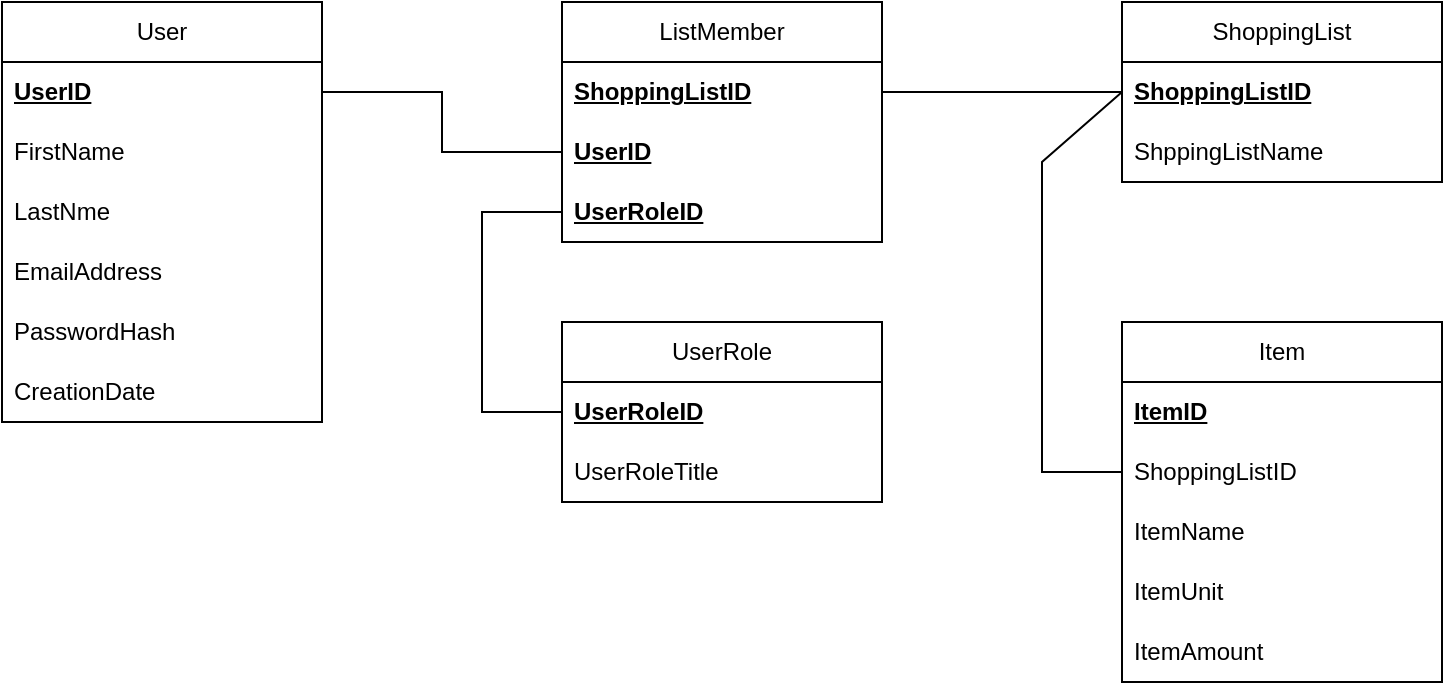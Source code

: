 <mxfile version="24.2.5" type="device">
  <diagram name="Page-1" id="J0bEhciqvL64fuBxPmMX">
    <mxGraphModel dx="792" dy="1188" grid="1" gridSize="10" guides="1" tooltips="1" connect="1" arrows="1" fold="1" page="1" pageScale="1" pageWidth="850" pageHeight="500" math="0" shadow="0">
      <root>
        <mxCell id="0" />
        <mxCell id="1" parent="0" />
        <mxCell id="8pGdv3NfBnPHXApdJinW-1" value="User" style="swimlane;fontStyle=0;childLayout=stackLayout;horizontal=1;startSize=30;horizontalStack=0;resizeParent=1;resizeParentMax=0;resizeLast=0;collapsible=1;marginBottom=0;whiteSpace=wrap;html=1;" parent="1" vertex="1">
          <mxGeometry x="65" y="80" width="160" height="210" as="geometry" />
        </mxCell>
        <mxCell id="8pGdv3NfBnPHXApdJinW-2" value="UserID" style="text;strokeColor=none;fillColor=none;align=left;verticalAlign=middle;spacingLeft=4;spacingRight=4;overflow=hidden;points=[[0,0.5],[1,0.5]];portConstraint=eastwest;rotatable=0;whiteSpace=wrap;html=1;fontStyle=5" parent="8pGdv3NfBnPHXApdJinW-1" vertex="1">
          <mxGeometry y="30" width="160" height="30" as="geometry" />
        </mxCell>
        <mxCell id="8pGdv3NfBnPHXApdJinW-3" value="FirstName" style="text;strokeColor=none;fillColor=none;align=left;verticalAlign=middle;spacingLeft=4;spacingRight=4;overflow=hidden;points=[[0,0.5],[1,0.5]];portConstraint=eastwest;rotatable=0;whiteSpace=wrap;html=1;" parent="8pGdv3NfBnPHXApdJinW-1" vertex="1">
          <mxGeometry y="60" width="160" height="30" as="geometry" />
        </mxCell>
        <mxCell id="8pGdv3NfBnPHXApdJinW-4" value="LastNme" style="text;strokeColor=none;fillColor=none;align=left;verticalAlign=middle;spacingLeft=4;spacingRight=4;overflow=hidden;points=[[0,0.5],[1,0.5]];portConstraint=eastwest;rotatable=0;whiteSpace=wrap;html=1;" parent="8pGdv3NfBnPHXApdJinW-1" vertex="1">
          <mxGeometry y="90" width="160" height="30" as="geometry" />
        </mxCell>
        <mxCell id="8pGdv3NfBnPHXApdJinW-21" value="EmailAddress" style="text;strokeColor=none;fillColor=none;align=left;verticalAlign=middle;spacingLeft=4;spacingRight=4;overflow=hidden;points=[[0,0.5],[1,0.5]];portConstraint=eastwest;rotatable=0;whiteSpace=wrap;html=1;" parent="8pGdv3NfBnPHXApdJinW-1" vertex="1">
          <mxGeometry y="120" width="160" height="30" as="geometry" />
        </mxCell>
        <mxCell id="ArAgSnawPKtwEfLST0li-1" value="PasswordHash" style="text;strokeColor=none;fillColor=none;align=left;verticalAlign=middle;spacingLeft=4;spacingRight=4;overflow=hidden;points=[[0,0.5],[1,0.5]];portConstraint=eastwest;rotatable=0;whiteSpace=wrap;html=1;" parent="8pGdv3NfBnPHXApdJinW-1" vertex="1">
          <mxGeometry y="150" width="160" height="30" as="geometry" />
        </mxCell>
        <mxCell id="8pGdv3NfBnPHXApdJinW-22" value="CreationDate" style="text;strokeColor=none;fillColor=none;align=left;verticalAlign=middle;spacingLeft=4;spacingRight=4;overflow=hidden;points=[[0,0.5],[1,0.5]];portConstraint=eastwest;rotatable=0;whiteSpace=wrap;html=1;" parent="8pGdv3NfBnPHXApdJinW-1" vertex="1">
          <mxGeometry y="180" width="160" height="30" as="geometry" />
        </mxCell>
        <mxCell id="8pGdv3NfBnPHXApdJinW-5" value="ShoppingList" style="swimlane;fontStyle=0;childLayout=stackLayout;horizontal=1;startSize=30;horizontalStack=0;resizeParent=1;resizeParentMax=0;resizeLast=0;collapsible=1;marginBottom=0;whiteSpace=wrap;html=1;" parent="1" vertex="1">
          <mxGeometry x="625" y="80" width="160" height="90" as="geometry" />
        </mxCell>
        <mxCell id="8pGdv3NfBnPHXApdJinW-6" value="ShoppingListID" style="text;strokeColor=none;fillColor=none;align=left;verticalAlign=middle;spacingLeft=4;spacingRight=4;overflow=hidden;points=[[0,0.5],[1,0.5]];portConstraint=eastwest;rotatable=0;whiteSpace=wrap;html=1;fontStyle=5" parent="8pGdv3NfBnPHXApdJinW-5" vertex="1">
          <mxGeometry y="30" width="160" height="30" as="geometry" />
        </mxCell>
        <mxCell id="8pGdv3NfBnPHXApdJinW-7" value="ShppingListName" style="text;strokeColor=none;fillColor=none;align=left;verticalAlign=middle;spacingLeft=4;spacingRight=4;overflow=hidden;points=[[0,0.5],[1,0.5]];portConstraint=eastwest;rotatable=0;whiteSpace=wrap;html=1;" parent="8pGdv3NfBnPHXApdJinW-5" vertex="1">
          <mxGeometry y="60" width="160" height="30" as="geometry" />
        </mxCell>
        <mxCell id="8pGdv3NfBnPHXApdJinW-9" value="UserRole" style="swimlane;fontStyle=0;childLayout=stackLayout;horizontal=1;startSize=30;horizontalStack=0;resizeParent=1;resizeParentMax=0;resizeLast=0;collapsible=1;marginBottom=0;whiteSpace=wrap;html=1;" parent="1" vertex="1">
          <mxGeometry x="345" y="240" width="160" height="90" as="geometry" />
        </mxCell>
        <mxCell id="8pGdv3NfBnPHXApdJinW-10" value="UserRoleID" style="text;strokeColor=none;fillColor=none;align=left;verticalAlign=middle;spacingLeft=4;spacingRight=4;overflow=hidden;points=[[0,0.5],[1,0.5]];portConstraint=eastwest;rotatable=0;whiteSpace=wrap;html=1;fontStyle=5" parent="8pGdv3NfBnPHXApdJinW-9" vertex="1">
          <mxGeometry y="30" width="160" height="30" as="geometry" />
        </mxCell>
        <mxCell id="8pGdv3NfBnPHXApdJinW-11" value="UserRoleTitle" style="text;strokeColor=none;fillColor=none;align=left;verticalAlign=middle;spacingLeft=4;spacingRight=4;overflow=hidden;points=[[0,0.5],[1,0.5]];portConstraint=eastwest;rotatable=0;whiteSpace=wrap;html=1;" parent="8pGdv3NfBnPHXApdJinW-9" vertex="1">
          <mxGeometry y="60" width="160" height="30" as="geometry" />
        </mxCell>
        <mxCell id="8pGdv3NfBnPHXApdJinW-13" value="ListMember" style="swimlane;fontStyle=0;childLayout=stackLayout;horizontal=1;startSize=30;horizontalStack=0;resizeParent=1;resizeParentMax=0;resizeLast=0;collapsible=1;marginBottom=0;whiteSpace=wrap;html=1;" parent="1" vertex="1">
          <mxGeometry x="345" y="80" width="160" height="120" as="geometry" />
        </mxCell>
        <mxCell id="8pGdv3NfBnPHXApdJinW-14" value="ShoppingListID" style="text;strokeColor=none;fillColor=none;align=left;verticalAlign=middle;spacingLeft=4;spacingRight=4;overflow=hidden;points=[[0,0.5],[1,0.5]];portConstraint=eastwest;rotatable=0;whiteSpace=wrap;html=1;fontStyle=5" parent="8pGdv3NfBnPHXApdJinW-13" vertex="1">
          <mxGeometry y="30" width="160" height="30" as="geometry" />
        </mxCell>
        <mxCell id="8pGdv3NfBnPHXApdJinW-15" value="UserID" style="text;strokeColor=none;fillColor=none;align=left;verticalAlign=middle;spacingLeft=4;spacingRight=4;overflow=hidden;points=[[0,0.5],[1,0.5]];portConstraint=eastwest;rotatable=0;whiteSpace=wrap;html=1;fontStyle=5" parent="8pGdv3NfBnPHXApdJinW-13" vertex="1">
          <mxGeometry y="60" width="160" height="30" as="geometry" />
        </mxCell>
        <mxCell id="8pGdv3NfBnPHXApdJinW-16" value="UserRoleID" style="text;strokeColor=none;fillColor=none;align=left;verticalAlign=middle;spacingLeft=4;spacingRight=4;overflow=hidden;points=[[0,0.5],[1,0.5]];portConstraint=eastwest;rotatable=0;whiteSpace=wrap;html=1;fontStyle=5" parent="8pGdv3NfBnPHXApdJinW-13" vertex="1">
          <mxGeometry y="90" width="160" height="30" as="geometry" />
        </mxCell>
        <mxCell id="8pGdv3NfBnPHXApdJinW-17" value="Item" style="swimlane;fontStyle=0;childLayout=stackLayout;horizontal=1;startSize=30;horizontalStack=0;resizeParent=1;resizeParentMax=0;resizeLast=0;collapsible=1;marginBottom=0;whiteSpace=wrap;html=1;" parent="1" vertex="1">
          <mxGeometry x="625" y="240" width="160" height="180" as="geometry" />
        </mxCell>
        <mxCell id="8pGdv3NfBnPHXApdJinW-18" value="ItemID" style="text;strokeColor=none;fillColor=none;align=left;verticalAlign=middle;spacingLeft=4;spacingRight=4;overflow=hidden;points=[[0,0.5],[1,0.5]];portConstraint=eastwest;rotatable=0;whiteSpace=wrap;html=1;fontStyle=5" parent="8pGdv3NfBnPHXApdJinW-17" vertex="1">
          <mxGeometry y="30" width="160" height="30" as="geometry" />
        </mxCell>
        <mxCell id="8pGdv3NfBnPHXApdJinW-27" value="ShoppingListID" style="text;strokeColor=none;fillColor=none;align=left;verticalAlign=middle;spacingLeft=4;spacingRight=4;overflow=hidden;points=[[0,0.5],[1,0.5]];portConstraint=eastwest;rotatable=0;whiteSpace=wrap;html=1;" parent="8pGdv3NfBnPHXApdJinW-17" vertex="1">
          <mxGeometry y="60" width="160" height="30" as="geometry" />
        </mxCell>
        <mxCell id="8pGdv3NfBnPHXApdJinW-19" value="ItemName" style="text;strokeColor=none;fillColor=none;align=left;verticalAlign=middle;spacingLeft=4;spacingRight=4;overflow=hidden;points=[[0,0.5],[1,0.5]];portConstraint=eastwest;rotatable=0;whiteSpace=wrap;html=1;" parent="8pGdv3NfBnPHXApdJinW-17" vertex="1">
          <mxGeometry y="90" width="160" height="30" as="geometry" />
        </mxCell>
        <mxCell id="8pGdv3NfBnPHXApdJinW-20" value="ItemUnit" style="text;strokeColor=none;fillColor=none;align=left;verticalAlign=middle;spacingLeft=4;spacingRight=4;overflow=hidden;points=[[0,0.5],[1,0.5]];portConstraint=eastwest;rotatable=0;whiteSpace=wrap;html=1;" parent="8pGdv3NfBnPHXApdJinW-17" vertex="1">
          <mxGeometry y="120" width="160" height="30" as="geometry" />
        </mxCell>
        <mxCell id="8pGdv3NfBnPHXApdJinW-23" value="ItemAmount" style="text;strokeColor=none;fillColor=none;align=left;verticalAlign=middle;spacingLeft=4;spacingRight=4;overflow=hidden;points=[[0,0.5],[1,0.5]];portConstraint=eastwest;rotatable=0;whiteSpace=wrap;html=1;" parent="8pGdv3NfBnPHXApdJinW-17" vertex="1">
          <mxGeometry y="150" width="160" height="30" as="geometry" />
        </mxCell>
        <mxCell id="8pGdv3NfBnPHXApdJinW-24" value="" style="endArrow=none;html=1;rounded=0;entryX=0;entryY=0.5;entryDx=0;entryDy=0;exitX=1;exitY=0.5;exitDx=0;exitDy=0;" parent="1" source="8pGdv3NfBnPHXApdJinW-2" target="8pGdv3NfBnPHXApdJinW-15" edge="1">
          <mxGeometry width="50" height="50" relative="1" as="geometry">
            <mxPoint x="165" y="360" as="sourcePoint" />
            <mxPoint x="215" y="310" as="targetPoint" />
            <Array as="points">
              <mxPoint x="285" y="125" />
              <mxPoint x="285" y="155" />
            </Array>
          </mxGeometry>
        </mxCell>
        <mxCell id="8pGdv3NfBnPHXApdJinW-25" value="" style="endArrow=none;html=1;rounded=0;entryX=0;entryY=0.5;entryDx=0;entryDy=0;exitX=1;exitY=0.5;exitDx=0;exitDy=0;" parent="1" source="8pGdv3NfBnPHXApdJinW-14" target="8pGdv3NfBnPHXApdJinW-6" edge="1">
          <mxGeometry width="50" height="50" relative="1" as="geometry">
            <mxPoint x="515" y="260" as="sourcePoint" />
            <mxPoint x="565" y="210" as="targetPoint" />
          </mxGeometry>
        </mxCell>
        <mxCell id="8pGdv3NfBnPHXApdJinW-26" value="" style="endArrow=none;html=1;rounded=0;entryX=0;entryY=0.5;entryDx=0;entryDy=0;exitX=0;exitY=0.5;exitDx=0;exitDy=0;" parent="1" source="8pGdv3NfBnPHXApdJinW-10" target="8pGdv3NfBnPHXApdJinW-16" edge="1">
          <mxGeometry width="50" height="50" relative="1" as="geometry">
            <mxPoint x="275" y="260" as="sourcePoint" />
            <mxPoint x="325" y="210" as="targetPoint" />
            <Array as="points">
              <mxPoint x="305" y="285" />
              <mxPoint x="305" y="185" />
            </Array>
          </mxGeometry>
        </mxCell>
        <mxCell id="8pGdv3NfBnPHXApdJinW-28" value="" style="endArrow=none;html=1;rounded=0;entryX=0;entryY=0.5;entryDx=0;entryDy=0;exitX=0;exitY=0.5;exitDx=0;exitDy=0;" parent="1" source="8pGdv3NfBnPHXApdJinW-27" target="8pGdv3NfBnPHXApdJinW-6" edge="1">
          <mxGeometry width="50" height="50" relative="1" as="geometry">
            <mxPoint x="565" y="280" as="sourcePoint" />
            <mxPoint x="615" y="230" as="targetPoint" />
            <Array as="points">
              <mxPoint x="585" y="315" />
              <mxPoint x="585" y="160" />
            </Array>
          </mxGeometry>
        </mxCell>
      </root>
    </mxGraphModel>
  </diagram>
</mxfile>
